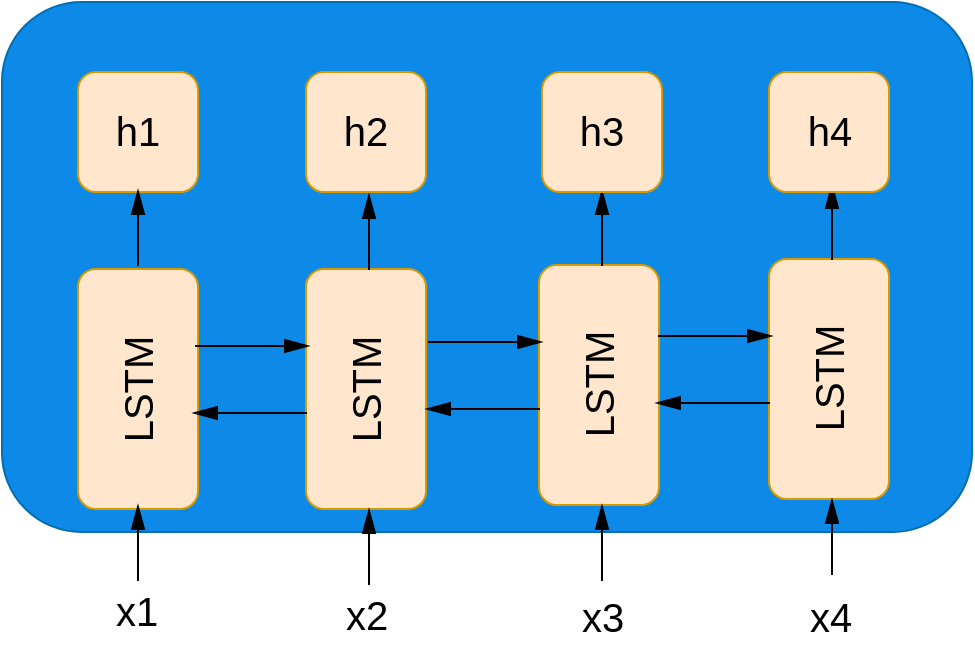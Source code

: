 <mxfile version="21.5.0" type="github">
  <diagram name="第 1 页" id="VsX-aoS65NiPDT87vtTV">
    <mxGraphModel dx="1467" dy="817" grid="0" gridSize="10" guides="1" tooltips="1" connect="1" arrows="1" fold="1" page="1" pageScale="1" pageWidth="827" pageHeight="1169" math="0" shadow="0">
      <root>
        <mxCell id="0" />
        <mxCell id="1" parent="0" />
        <mxCell id="bXcsqeWMdrbjqOWCpCzv-1" value="" style="rounded=1;whiteSpace=wrap;html=1;hachureGap=4;fontFamily=Architects Daughter;fontSource=https%3A%2F%2Ffonts.googleapis.com%2Fcss%3Ffamily%3DArchitects%2BDaughter;fontSize=20;labelBackgroundColor=none;fillColor=#0d89e7;fontColor=#ffffff;strokeColor=#006EAF;" vertex="1" parent="1">
          <mxGeometry x="226" y="401" width="485" height="265" as="geometry" />
        </mxCell>
        <mxCell id="bXcsqeWMdrbjqOWCpCzv-67" value="&lt;font face=&quot;Helvetica&quot;&gt;LSTM&lt;br&gt;&lt;/font&gt;" style="rounded=1;whiteSpace=wrap;html=1;hachureGap=4;fontFamily=Architects Daughter;fontSource=https%3A%2F%2Ffonts.googleapis.com%2Fcss%3Ffamily%3DArchitects%2BDaughter;fontSize=20;rotation=-90;fillColor=#ffe6cc;strokeColor=#d79b00;" vertex="1" parent="1">
          <mxGeometry x="234" y="564.5" width="120" height="60" as="geometry" />
        </mxCell>
        <mxCell id="bXcsqeWMdrbjqOWCpCzv-68" value="&lt;font face=&quot;Helvetica&quot;&gt;LSTM&lt;br&gt;&lt;/font&gt;" style="rounded=1;whiteSpace=wrap;html=1;hachureGap=4;fontFamily=Architects Daughter;fontSource=https%3A%2F%2Ffonts.googleapis.com%2Fcss%3Ffamily%3DArchitects%2BDaughter;fontSize=20;rotation=-90;fillColor=#ffe6cc;strokeColor=#d79b00;" vertex="1" parent="1">
          <mxGeometry x="348" y="564.5" width="120" height="60" as="geometry" />
        </mxCell>
        <mxCell id="bXcsqeWMdrbjqOWCpCzv-69" value="" style="html=1;shadow=0;dashed=0;align=center;verticalAlign=middle;shape=mxgraph.arrows2.arrow;dy=1;dx=11;direction=north;notch=39;hachureGap=4;fontFamily=Architects Daughter;fontSource=https%3A%2F%2Ffonts.googleapis.com%2Fcss%3Ffamily%3DArchitects%2BDaughter;fontSize=20;strokeWidth=1;fillColor=#000000;" vertex="1" parent="1">
          <mxGeometry x="291" y="653.5" width="6" height="37" as="geometry" />
        </mxCell>
        <mxCell id="bXcsqeWMdrbjqOWCpCzv-70" value="&lt;font face=&quot;Helvetica&quot;&gt;x1&lt;/font&gt;" style="text;html=1;align=center;verticalAlign=middle;resizable=0;points=[];autosize=1;strokeColor=none;fillColor=none;fontSize=20;fontFamily=Architects Daughter;" vertex="1" parent="1">
          <mxGeometry x="273" y="687.5" width="39" height="37" as="geometry" />
        </mxCell>
        <mxCell id="bXcsqeWMdrbjqOWCpCzv-71" value="" style="html=1;shadow=0;dashed=0;align=center;verticalAlign=middle;shape=mxgraph.arrows2.arrow;dy=1;dx=11;direction=north;notch=39;hachureGap=4;fontFamily=Architects Daughter;fontSource=https%3A%2F%2Ffonts.googleapis.com%2Fcss%3Ffamily%3DArchitects%2BDaughter;fontSize=20;strokeWidth=1;fillColor=#000000;" vertex="1" parent="1">
          <mxGeometry x="406.5" y="655.5" width="6" height="37" as="geometry" />
        </mxCell>
        <mxCell id="bXcsqeWMdrbjqOWCpCzv-72" value="&lt;font face=&quot;Helvetica&quot;&gt;x2&lt;/font&gt;" style="text;html=1;align=center;verticalAlign=middle;resizable=0;points=[];autosize=1;strokeColor=none;fillColor=none;fontSize=20;fontFamily=Architects Daughter;" vertex="1" parent="1">
          <mxGeometry x="388.5" y="689.5" width="39" height="37" as="geometry" />
        </mxCell>
        <mxCell id="bXcsqeWMdrbjqOWCpCzv-73" value="" style="html=1;shadow=0;dashed=0;align=center;verticalAlign=middle;shape=mxgraph.arrows2.arrow;dy=1;dx=11;direction=north;notch=39;hachureGap=4;fontFamily=Architects Daughter;fontSource=https%3A%2F%2Ffonts.googleapis.com%2Fcss%3Ffamily%3DArchitects%2BDaughter;fontSize=20;strokeWidth=1;fillColor=#000000;rotation=90;" vertex="1" parent="1">
          <mxGeometry x="347.5" y="545" width="6" height="56" as="geometry" />
        </mxCell>
        <mxCell id="bXcsqeWMdrbjqOWCpCzv-74" value="" style="html=1;shadow=0;dashed=0;align=center;verticalAlign=middle;shape=mxgraph.arrows2.arrow;dy=1;dx=11;direction=north;notch=39;hachureGap=4;fontFamily=Architects Daughter;fontSource=https%3A%2F%2Ffonts.googleapis.com%2Fcss%3Ffamily%3DArchitects%2BDaughter;fontSize=20;strokeWidth=1;fillColor=#000000;rotation=-90;" vertex="1" parent="1">
          <mxGeometry x="347.5" y="578.5" width="6" height="56" as="geometry" />
        </mxCell>
        <mxCell id="bXcsqeWMdrbjqOWCpCzv-75" value="&lt;font face=&quot;Helvetica&quot;&gt;LSTM&lt;br&gt;&lt;/font&gt;" style="rounded=1;whiteSpace=wrap;html=1;hachureGap=4;fontFamily=Architects Daughter;fontSource=https%3A%2F%2Ffonts.googleapis.com%2Fcss%3Ffamily%3DArchitects%2BDaughter;fontSize=20;rotation=-90;fillColor=#ffe6cc;strokeColor=#d79b00;" vertex="1" parent="1">
          <mxGeometry x="464.5" y="562.5" width="120" height="60" as="geometry" />
        </mxCell>
        <mxCell id="bXcsqeWMdrbjqOWCpCzv-76" value="" style="html=1;shadow=0;dashed=0;align=center;verticalAlign=middle;shape=mxgraph.arrows2.arrow;dy=1;dx=11;direction=north;notch=39;hachureGap=4;fontFamily=Architects Daughter;fontSource=https%3A%2F%2Ffonts.googleapis.com%2Fcss%3Ffamily%3DArchitects%2BDaughter;fontSize=20;strokeWidth=1;fillColor=#000000;" vertex="1" parent="1">
          <mxGeometry x="523" y="653.5" width="6" height="37" as="geometry" />
        </mxCell>
        <mxCell id="bXcsqeWMdrbjqOWCpCzv-77" value="" style="html=1;shadow=0;dashed=0;align=center;verticalAlign=middle;shape=mxgraph.arrows2.arrow;dy=1;dx=11;direction=north;notch=39;hachureGap=4;fontFamily=Architects Daughter;fontSource=https%3A%2F%2Ffonts.googleapis.com%2Fcss%3Ffamily%3DArchitects%2BDaughter;fontSize=20;strokeWidth=1;fillColor=#000000;rotation=90;" vertex="1" parent="1">
          <mxGeometry x="464" y="543" width="6" height="56" as="geometry" />
        </mxCell>
        <mxCell id="bXcsqeWMdrbjqOWCpCzv-78" value="" style="html=1;shadow=0;dashed=0;align=center;verticalAlign=middle;shape=mxgraph.arrows2.arrow;dy=1;dx=11;direction=north;notch=39;hachureGap=4;fontFamily=Architects Daughter;fontSource=https%3A%2F%2Ffonts.googleapis.com%2Fcss%3Ffamily%3DArchitects%2BDaughter;fontSize=20;strokeWidth=1;fillColor=#000000;rotation=-90;" vertex="1" parent="1">
          <mxGeometry x="464" y="576.5" width="6" height="56" as="geometry" />
        </mxCell>
        <mxCell id="bXcsqeWMdrbjqOWCpCzv-79" value="&lt;font face=&quot;Helvetica&quot;&gt;LSTM&lt;br&gt;&lt;/font&gt;" style="rounded=1;whiteSpace=wrap;html=1;hachureGap=4;fontFamily=Architects Daughter;fontSource=https%3A%2F%2Ffonts.googleapis.com%2Fcss%3Ffamily%3DArchitects%2BDaughter;fontSize=20;rotation=-90;fillColor=#ffe6cc;strokeColor=#d79b00;" vertex="1" parent="1">
          <mxGeometry x="579.5" y="559.5" width="120" height="60" as="geometry" />
        </mxCell>
        <mxCell id="bXcsqeWMdrbjqOWCpCzv-80" value="" style="html=1;shadow=0;dashed=0;align=center;verticalAlign=middle;shape=mxgraph.arrows2.arrow;dy=1;dx=11;direction=north;notch=39;hachureGap=4;fontFamily=Architects Daughter;fontSource=https%3A%2F%2Ffonts.googleapis.com%2Fcss%3Ffamily%3DArchitects%2BDaughter;fontSize=20;strokeWidth=1;fillColor=#000000;" vertex="1" parent="1">
          <mxGeometry x="638" y="650.5" width="6" height="37" as="geometry" />
        </mxCell>
        <mxCell id="bXcsqeWMdrbjqOWCpCzv-81" value="" style="html=1;shadow=0;dashed=0;align=center;verticalAlign=middle;shape=mxgraph.arrows2.arrow;dy=1;dx=11;direction=north;notch=39;hachureGap=4;fontFamily=Architects Daughter;fontSource=https%3A%2F%2Ffonts.googleapis.com%2Fcss%3Ffamily%3DArchitects%2BDaughter;fontSize=20;strokeWidth=1;fillColor=#000000;rotation=90;" vertex="1" parent="1">
          <mxGeometry x="579" y="540" width="6" height="56" as="geometry" />
        </mxCell>
        <mxCell id="bXcsqeWMdrbjqOWCpCzv-82" value="" style="html=1;shadow=0;dashed=0;align=center;verticalAlign=middle;shape=mxgraph.arrows2.arrow;dy=1;dx=11;direction=north;notch=39;hachureGap=4;fontFamily=Architects Daughter;fontSource=https%3A%2F%2Ffonts.googleapis.com%2Fcss%3Ffamily%3DArchitects%2BDaughter;fontSize=20;strokeWidth=1;fillColor=#000000;rotation=-90;" vertex="1" parent="1">
          <mxGeometry x="579" y="573.5" width="6" height="56" as="geometry" />
        </mxCell>
        <mxCell id="bXcsqeWMdrbjqOWCpCzv-83" value="&lt;font face=&quot;Helvetica&quot;&gt;x3&lt;/font&gt;" style="text;html=1;align=center;verticalAlign=middle;resizable=0;points=[];autosize=1;strokeColor=none;fillColor=none;fontSize=20;fontFamily=Architects Daughter;" vertex="1" parent="1">
          <mxGeometry x="506.5" y="690.5" width="39" height="37" as="geometry" />
        </mxCell>
        <mxCell id="bXcsqeWMdrbjqOWCpCzv-84" value="&lt;font face=&quot;Helvetica&quot;&gt;x4&lt;/font&gt;" style="text;html=1;align=center;verticalAlign=middle;resizable=0;points=[];autosize=1;strokeColor=none;fillColor=none;fontSize=20;fontFamily=Architects Daughter;" vertex="1" parent="1">
          <mxGeometry x="620" y="690.5" width="39" height="37" as="geometry" />
        </mxCell>
        <mxCell id="bXcsqeWMdrbjqOWCpCzv-85" value="&lt;font face=&quot;Helvetica&quot;&gt;h1&lt;br&gt;&lt;/font&gt;" style="rounded=1;whiteSpace=wrap;html=1;hachureGap=4;fontFamily=Architects Daughter;fontSource=https%3A%2F%2Ffonts.googleapis.com%2Fcss%3Ffamily%3DArchitects%2BDaughter;fontSize=20;rotation=0;fillColor=#ffe6cc;strokeColor=#d79b00;" vertex="1" parent="1">
          <mxGeometry x="264" y="436" width="60" height="60" as="geometry" />
        </mxCell>
        <mxCell id="bXcsqeWMdrbjqOWCpCzv-86" value="" style="html=1;shadow=0;dashed=0;align=center;verticalAlign=middle;shape=mxgraph.arrows2.arrow;dy=1;dx=11;direction=north;notch=39;hachureGap=4;fontFamily=Architects Daughter;fontSource=https%3A%2F%2Ffonts.googleapis.com%2Fcss%3Ffamily%3DArchitects%2BDaughter;fontSize=20;strokeWidth=1;fillColor=#000000;" vertex="1" parent="1">
          <mxGeometry x="291" y="496" width="6" height="37" as="geometry" />
        </mxCell>
        <mxCell id="bXcsqeWMdrbjqOWCpCzv-87" value="" style="html=1;shadow=0;dashed=0;align=center;verticalAlign=middle;shape=mxgraph.arrows2.arrow;dy=1;dx=11;direction=north;notch=39;hachureGap=4;fontFamily=Architects Daughter;fontSource=https%3A%2F%2Ffonts.googleapis.com%2Fcss%3Ffamily%3DArchitects%2BDaughter;fontSize=20;strokeWidth=1;fillColor=#000000;" vertex="1" parent="1">
          <mxGeometry x="406.5" y="498" width="6" height="37" as="geometry" />
        </mxCell>
        <mxCell id="bXcsqeWMdrbjqOWCpCzv-88" value="" style="html=1;shadow=0;dashed=0;align=center;verticalAlign=middle;shape=mxgraph.arrows2.arrow;dy=1;dx=11;direction=north;notch=39;hachureGap=4;fontFamily=Architects Daughter;fontSource=https%3A%2F%2Ffonts.googleapis.com%2Fcss%3Ffamily%3DArchitects%2BDaughter;fontSize=20;strokeWidth=1;fillColor=#000000;" vertex="1" parent="1">
          <mxGeometry x="523" y="496" width="6" height="37" as="geometry" />
        </mxCell>
        <mxCell id="bXcsqeWMdrbjqOWCpCzv-89" value="" style="html=1;shadow=0;dashed=0;align=center;verticalAlign=middle;shape=mxgraph.arrows2.arrow;dy=1;dx=11;direction=north;notch=39;hachureGap=4;fontFamily=Architects Daughter;fontSource=https%3A%2F%2Ffonts.googleapis.com%2Fcss%3Ffamily%3DArchitects%2BDaughter;fontSize=20;strokeWidth=1;fillColor=#000000;" vertex="1" parent="1">
          <mxGeometry x="638" y="493" width="6" height="37" as="geometry" />
        </mxCell>
        <mxCell id="bXcsqeWMdrbjqOWCpCzv-90" value="&lt;font face=&quot;Helvetica&quot;&gt;h2&lt;br&gt;&lt;/font&gt;" style="rounded=1;whiteSpace=wrap;html=1;hachureGap=4;fontFamily=Architects Daughter;fontSource=https%3A%2F%2Ffonts.googleapis.com%2Fcss%3Ffamily%3DArchitects%2BDaughter;fontSize=20;rotation=0;fillColor=#ffe6cc;strokeColor=#d79b00;" vertex="1" parent="1">
          <mxGeometry x="378" y="436" width="60" height="60" as="geometry" />
        </mxCell>
        <mxCell id="bXcsqeWMdrbjqOWCpCzv-91" value="&lt;font face=&quot;Helvetica&quot;&gt;h3&lt;br&gt;&lt;/font&gt;" style="rounded=1;whiteSpace=wrap;html=1;hachureGap=4;fontFamily=Architects Daughter;fontSource=https%3A%2F%2Ffonts.googleapis.com%2Fcss%3Ffamily%3DArchitects%2BDaughter;fontSize=20;rotation=0;fillColor=#ffe6cc;strokeColor=#d79b00;" vertex="1" parent="1">
          <mxGeometry x="496" y="436" width="60" height="60" as="geometry" />
        </mxCell>
        <mxCell id="bXcsqeWMdrbjqOWCpCzv-92" value="&lt;font face=&quot;Helvetica&quot;&gt;h4&lt;br&gt;&lt;/font&gt;" style="rounded=1;whiteSpace=wrap;html=1;hachureGap=4;fontFamily=Architects Daughter;fontSource=https%3A%2F%2Ffonts.googleapis.com%2Fcss%3Ffamily%3DArchitects%2BDaughter;fontSize=20;rotation=0;fillColor=#ffe6cc;strokeColor=#d79b00;" vertex="1" parent="1">
          <mxGeometry x="609.5" y="436" width="60" height="60" as="geometry" />
        </mxCell>
      </root>
    </mxGraphModel>
  </diagram>
</mxfile>
